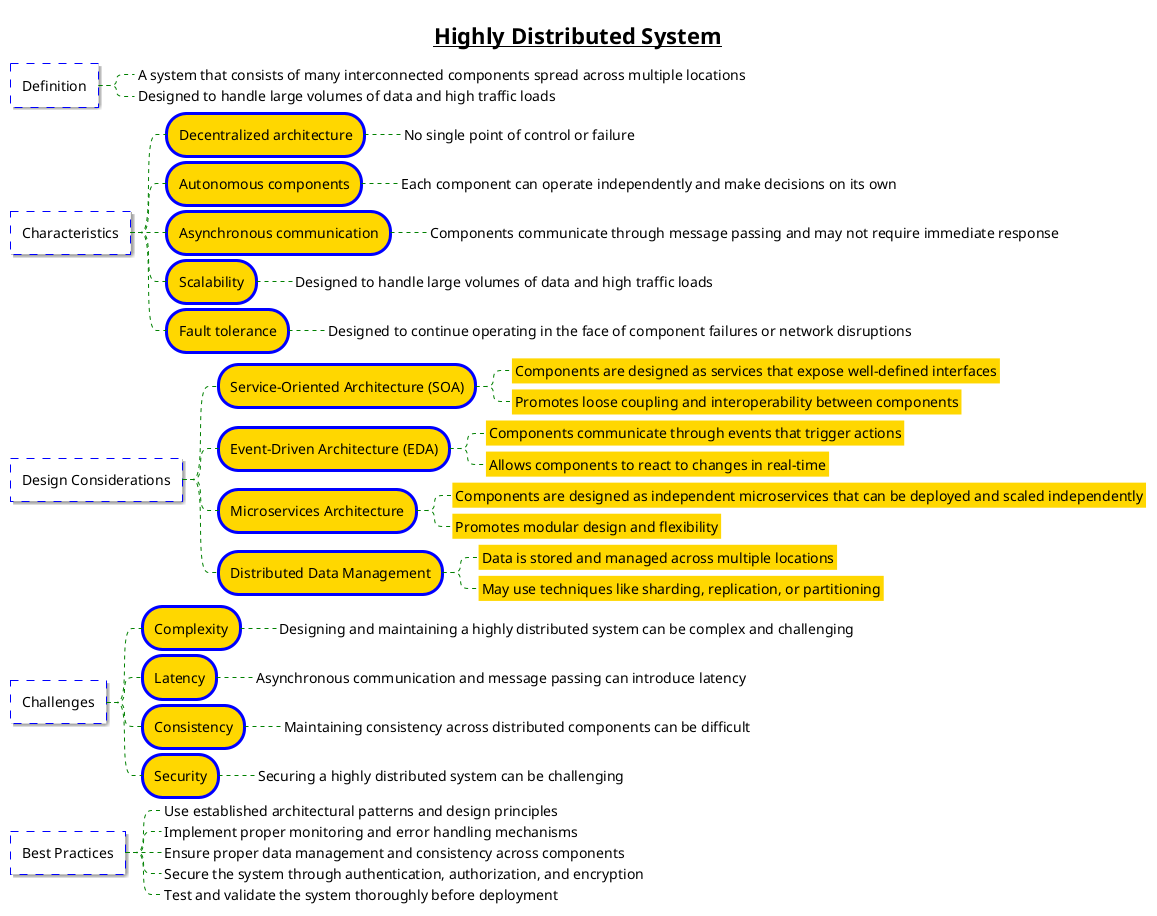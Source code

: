 
@startmindmap
<style>
node {
    Padding 12
    Margin 3
    HorizontalAlignment center
    LineColor blue
    LineThickness 3.0
    BackgroundColor gold
    RoundCorner 40
    MaximumWidth 1000
}

rootNode {
    LineStyle 8.0;3.0
    LineColor red
    BackgroundColor white
    LineThickness 1.0
    RoundCorner 0
    Shadowing 1.0
}

leafNode {
    LineColor gold
    RoundCorner 0
    Padding 3
}

arrow {
    LineStyle 4
    LineThickness 1.0
    LineColor green
}
</style>

title =__Highly Distributed System__

* Definition
**_ A system that consists of many interconnected components spread across multiple locations
**_ Designed to handle large volumes of data and high traffic loads

* Characteristics
** Decentralized architecture
***_ No single point of control or failure
** Autonomous components
***_ Each component can operate independently and make decisions on its own
** Asynchronous communication
***_ Components communicate through message passing and may not require immediate response
** Scalability
***_ Designed to handle large volumes of data and high traffic loads
** Fault tolerance
***_ Designed to continue operating in the face of component failures or network disruptions

* Design Considerations
** Service-Oriented Architecture (SOA)
*** Components are designed as services that expose well-defined interfaces
*** Promotes loose coupling and interoperability between components
** Event-Driven Architecture (EDA)
*** Components communicate through events that trigger actions
*** Allows components to react to changes in real-time
** Microservices Architecture
*** Components are designed as independent microservices that can be deployed and scaled independently
*** Promotes modular design and flexibility
** Distributed Data Management
*** Data is stored and managed across multiple locations
*** May use techniques like sharding, replication, or partitioning

* Challenges
** Complexity
***_ Designing and maintaining a highly distributed system can be complex and challenging
** Latency
***_ Asynchronous communication and message passing can introduce latency
** Consistency
***_ Maintaining consistency across distributed components can be difficult
** Security
***_ Securing a highly distributed system can be challenging

* Best Practices
**_ Use established architectural patterns and design principles
**_ Implement proper monitoring and error handling mechanisms
**_ Ensure proper data management and consistency across components
**_ Secure the system through authentication, authorization, and encryption
**_ Test and validate the system thoroughly before deployment
@endmindmap
